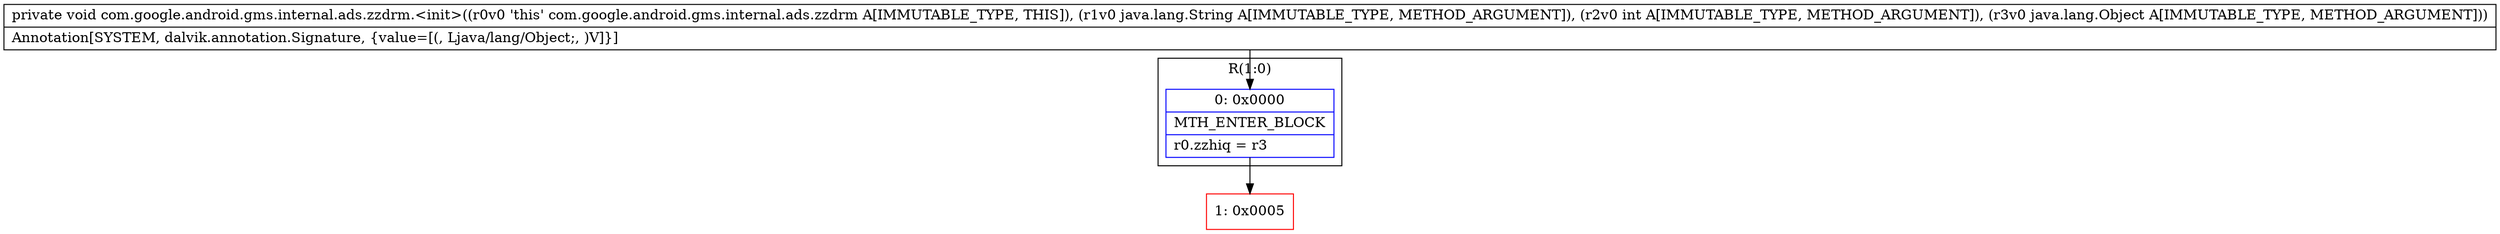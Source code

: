 digraph "CFG forcom.google.android.gms.internal.ads.zzdrm.\<init\>(Ljava\/lang\/String;ILjava\/lang\/Object;)V" {
subgraph cluster_Region_2041643940 {
label = "R(1:0)";
node [shape=record,color=blue];
Node_0 [shape=record,label="{0\:\ 0x0000|MTH_ENTER_BLOCK\l|r0.zzhiq = r3\l}"];
}
Node_1 [shape=record,color=red,label="{1\:\ 0x0005}"];
MethodNode[shape=record,label="{private void com.google.android.gms.internal.ads.zzdrm.\<init\>((r0v0 'this' com.google.android.gms.internal.ads.zzdrm A[IMMUTABLE_TYPE, THIS]), (r1v0 java.lang.String A[IMMUTABLE_TYPE, METHOD_ARGUMENT]), (r2v0 int A[IMMUTABLE_TYPE, METHOD_ARGUMENT]), (r3v0 java.lang.Object A[IMMUTABLE_TYPE, METHOD_ARGUMENT]))  | Annotation[SYSTEM, dalvik.annotation.Signature, \{value=[(, Ljava\/lang\/Object;, )V]\}]\l}"];
MethodNode -> Node_0;
Node_0 -> Node_1;
}

